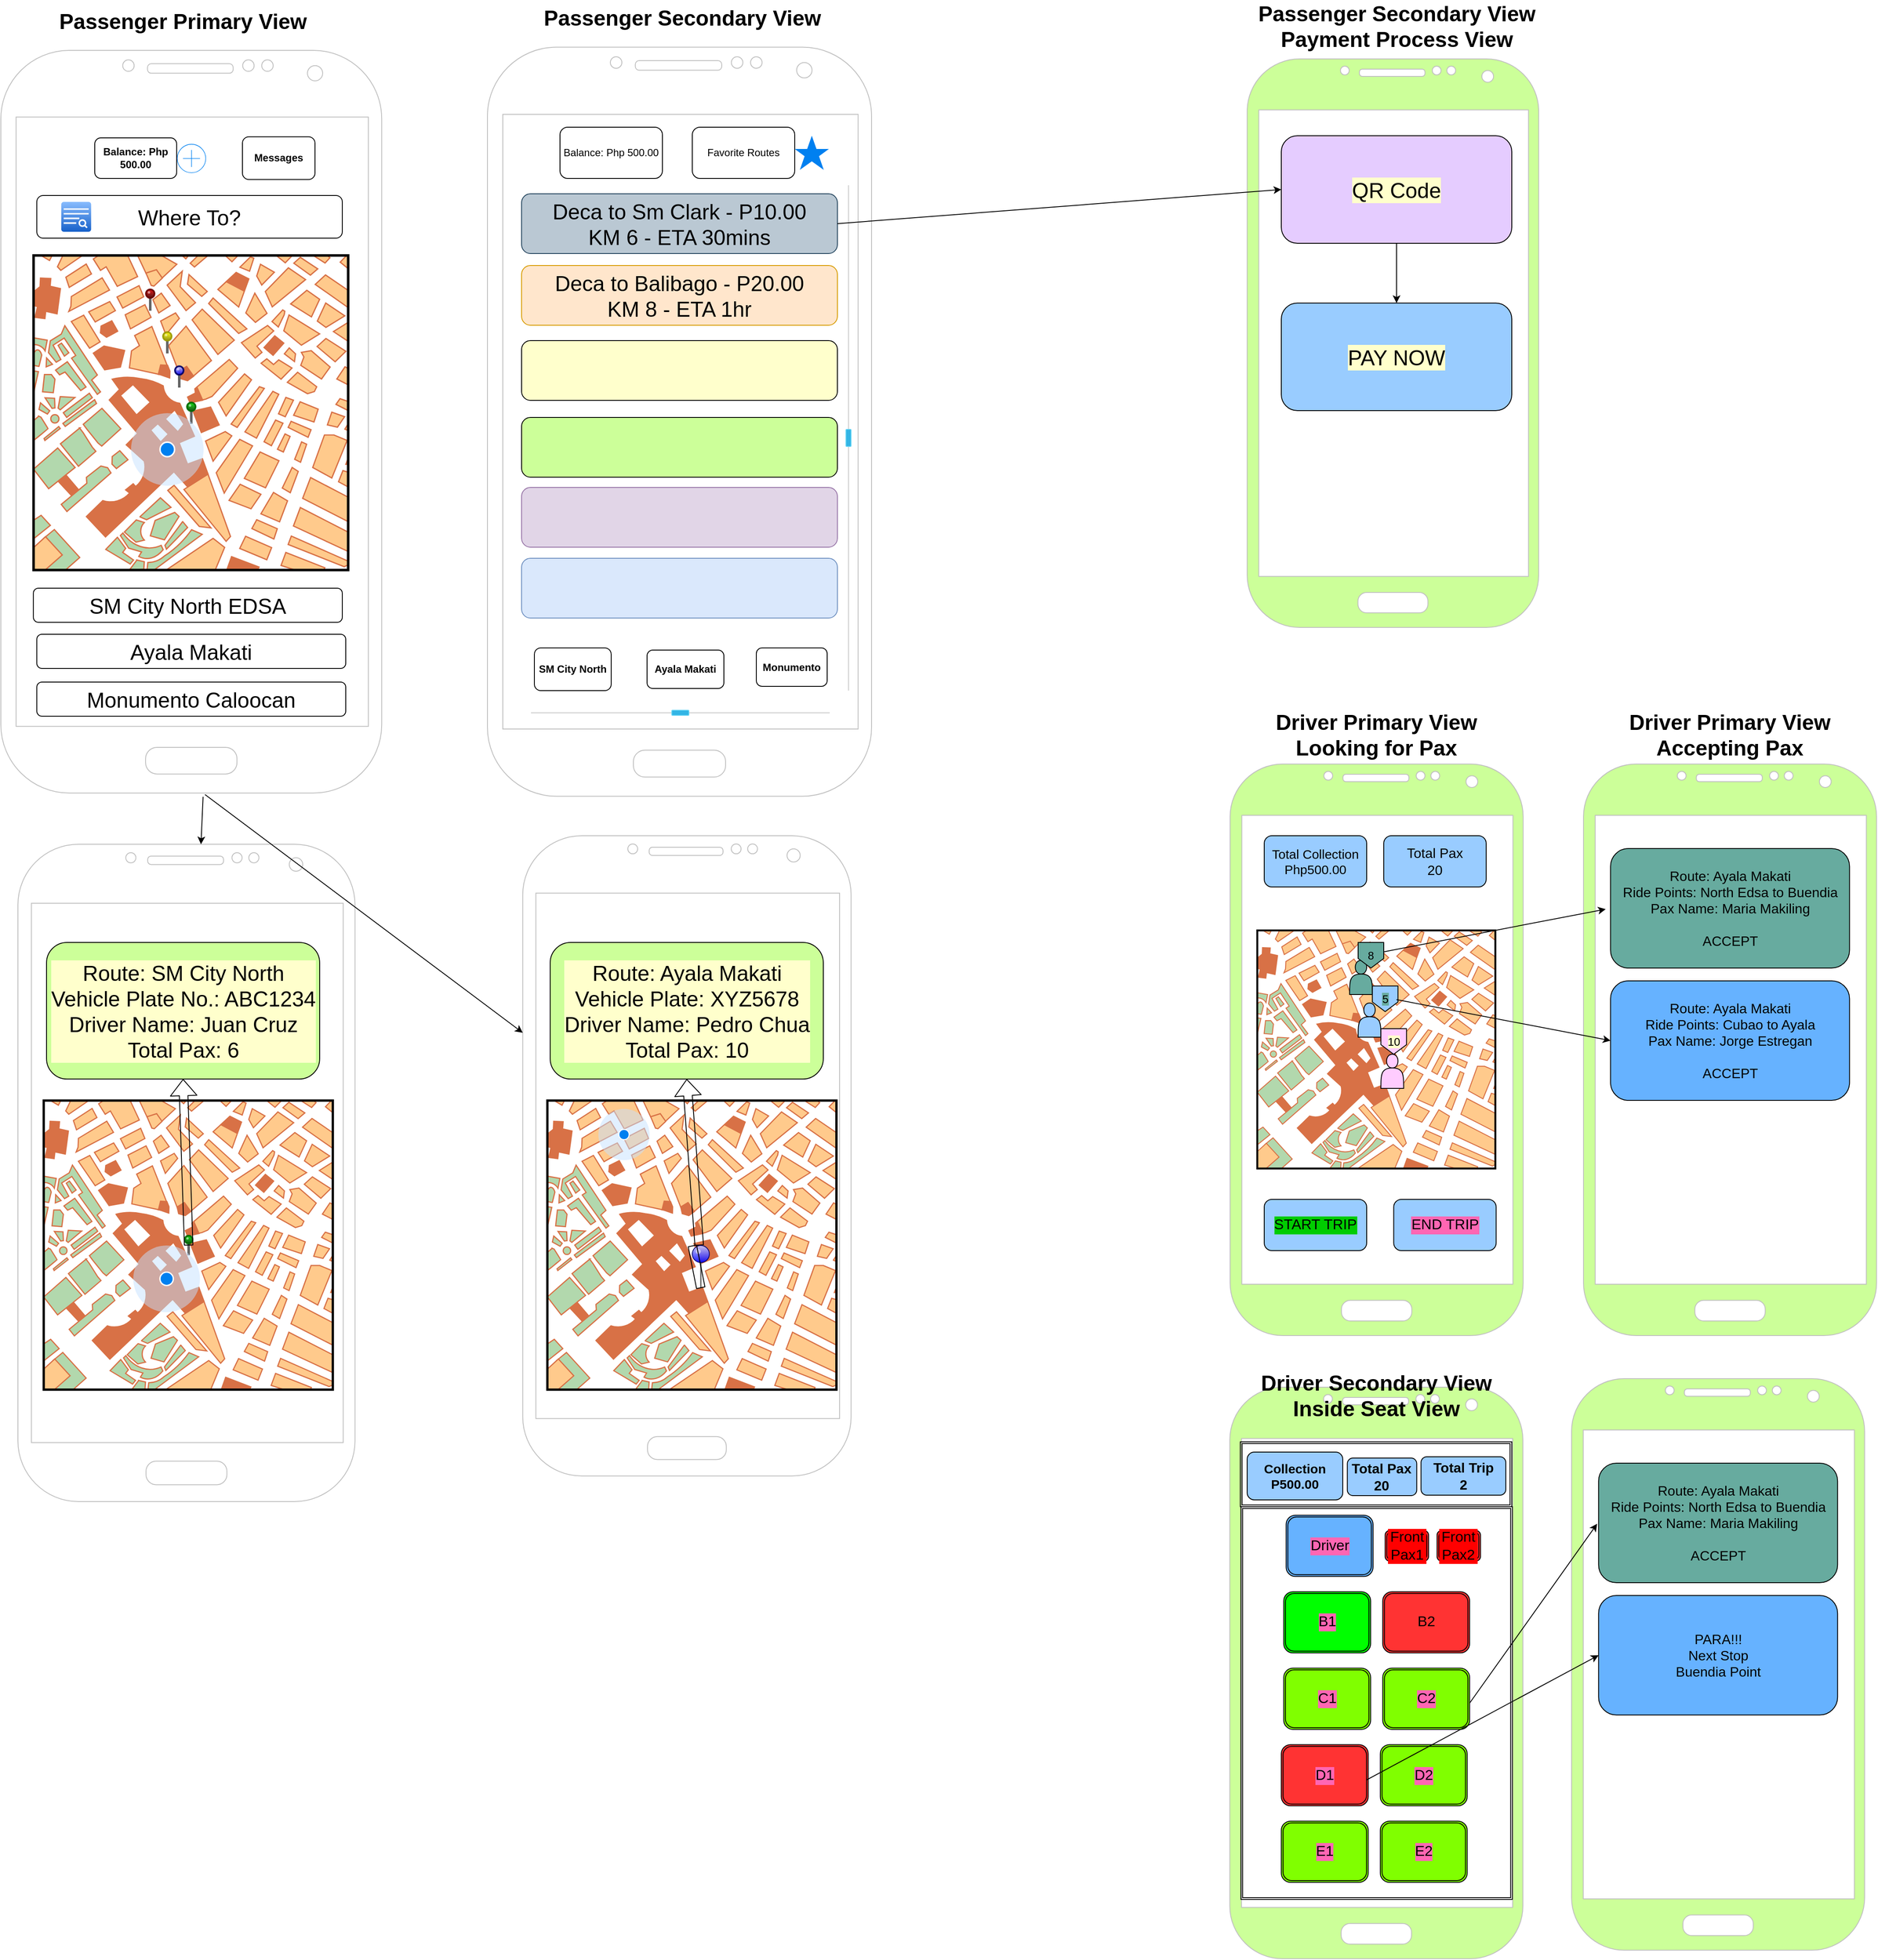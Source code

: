 <mxfile version="14.9.3" type="github">
  <diagram id="piDafpqhtRUU5qUU-vj8" name="Page-1">
    <mxGraphModel dx="1588" dy="2074" grid="1" gridSize="10" guides="1" tooltips="1" connect="1" arrows="1" fold="1" page="1" pageScale="1" pageWidth="827" pageHeight="1169" math="0" shadow="0">
      <root>
        <mxCell id="0" />
        <mxCell id="1" parent="0" />
        <mxCell id="x3bXPSNRKuim9LjTw-3l-4" value="" style="verticalLabelPosition=bottom;verticalAlign=top;html=1;shadow=0;dashed=0;strokeWidth=1;shape=mxgraph.android.phone2;strokeColor=#c0c0c0;" parent="1" vertex="1">
          <mxGeometry x="250" y="-1086" width="446.15" height="870" as="geometry" />
        </mxCell>
        <mxCell id="x3bXPSNRKuim9LjTw-3l-10" value="" style="group" parent="1" vertex="1" connectable="0">
          <mxGeometry x="288.08" y="-846" width="370" height="370" as="geometry" />
        </mxCell>
        <mxCell id="x3bXPSNRKuim9LjTw-3l-5" value="" style="verticalLabelPosition=bottom;shadow=0;dashed=0;align=center;html=1;verticalAlign=top;strokeWidth=1;shape=mxgraph.mockup.misc.map;" parent="x3bXPSNRKuim9LjTw-3l-10" vertex="1">
          <mxGeometry width="370" height="370" as="geometry" />
        </mxCell>
        <mxCell id="x3bXPSNRKuim9LjTw-3l-6" value="" style="verticalLabelPosition=top;shadow=0;dashed=0;align=center;html=1;verticalAlign=bottom;strokeWidth=1;shape=mxgraph.mockup.misc.pin;fillColor2=#ccccff;fillColor3=#0000ff;strokeColor=#000066;" parent="x3bXPSNRKuim9LjTw-3l-10" vertex="1">
          <mxGeometry x="165.92" y="130" width="10" height="25" as="geometry" />
        </mxCell>
        <mxCell id="x3bXPSNRKuim9LjTw-3l-7" value="" style="verticalLabelPosition=top;shadow=0;dashed=0;align=center;html=1;verticalAlign=bottom;strokeWidth=1;shape=mxgraph.mockup.misc.pin;fillColor2=#ffff00;fillColor3=#888800;strokeColor=#999900;" parent="x3bXPSNRKuim9LjTw-3l-10" vertex="1">
          <mxGeometry x="151.92" y="90" width="10" height="25" as="geometry" />
        </mxCell>
        <mxCell id="x3bXPSNRKuim9LjTw-3l-8" value="" style="verticalLabelPosition=top;shadow=0;dashed=0;align=center;html=1;verticalAlign=bottom;strokeWidth=1;shape=mxgraph.mockup.misc.pin;fillColor2=#dd0000;fillColor3=#440000;strokeColor=#660000;" parent="x3bXPSNRKuim9LjTw-3l-10" vertex="1">
          <mxGeometry x="131.92" y="40" width="10" height="25" as="geometry" />
        </mxCell>
        <mxCell id="x3bXPSNRKuim9LjTw-3l-9" value="" style="verticalLabelPosition=top;shadow=0;dashed=0;align=center;html=1;verticalAlign=bottom;strokeWidth=1;shape=mxgraph.mockup.misc.pin;fillColor2=#00dd00;fillColor3=#004400;strokeColor=#006600;" parent="x3bXPSNRKuim9LjTw-3l-10" vertex="1">
          <mxGeometry x="180.0" y="172.5" width="10" height="25" as="geometry" />
        </mxCell>
        <mxCell id="udgCYuw0WRuSbdg0uXdK-47" value="" style="html=1;verticalLabelPosition=bottom;labelBackgroundColor=#ffffff;verticalAlign=top;shadow=0;dashed=0;strokeWidth=2;shape=mxgraph.ios7.misc.current_location;strokeColor=#ffffff;fillColor=#0080F0;fontSize=25;" vertex="1" parent="x3bXPSNRKuim9LjTw-3l-10">
          <mxGeometry x="114.42" y="185" width="85" height="85" as="geometry" />
        </mxCell>
        <mxCell id="udgCYuw0WRuSbdg0uXdK-1" value="Passenger Primary View" style="text;html=1;strokeColor=none;fillColor=none;align=center;verticalAlign=middle;whiteSpace=wrap;rounded=0;fontStyle=1;fontSize=25;" vertex="1" parent="1">
          <mxGeometry x="309" y="-1126" width="309" height="10" as="geometry" />
        </mxCell>
        <mxCell id="udgCYuw0WRuSbdg0uXdK-2" value="" style="verticalLabelPosition=bottom;verticalAlign=top;html=1;shadow=0;dashed=0;strokeWidth=1;shape=mxgraph.android.phone2;strokeColor=#c0c0c0;fontSize=25;" vertex="1" parent="1">
          <mxGeometry x="820" y="-1089.75" width="450" height="877.5" as="geometry" />
        </mxCell>
        <mxCell id="udgCYuw0WRuSbdg0uXdK-3" value="Balance: Php 500.00" style="rounded=1;whiteSpace=wrap;html=1;" vertex="1" parent="1">
          <mxGeometry x="905" y="-996" width="120" height="60" as="geometry" />
        </mxCell>
        <mxCell id="udgCYuw0WRuSbdg0uXdK-4" value="Deca to Sm Clark - P10.00&lt;br&gt;KM 6 - ETA 30mins" style="rounded=1;whiteSpace=wrap;html=1;fontSize=25;fillColor=#bac8d3;strokeColor=#23445d;" vertex="1" parent="1">
          <mxGeometry x="860" y="-918" width="370" height="70" as="geometry" />
        </mxCell>
        <mxCell id="udgCYuw0WRuSbdg0uXdK-5" value="Deca to Balibago - P20.00&lt;br&gt;KM 8 - ETA 1hr" style="rounded=1;whiteSpace=wrap;html=1;fontSize=25;fillColor=#ffe6cc;strokeColor=#d79b00;" vertex="1" parent="1">
          <mxGeometry x="860" y="-834" width="370" height="70" as="geometry" />
        </mxCell>
        <mxCell id="udgCYuw0WRuSbdg0uXdK-6" value="" style="rounded=1;whiteSpace=wrap;html=1;fontSize=25;labelBackgroundColor=#FFFFCC;noLabel=1;fontColor=none;fillColor=#FFFFCC;" vertex="1" parent="1">
          <mxGeometry x="860" y="-746" width="370" height="70" as="geometry" />
        </mxCell>
        <mxCell id="udgCYuw0WRuSbdg0uXdK-7" value="" style="rounded=1;whiteSpace=wrap;html=1;fontSize=25;fillColor=#CCFF99;" vertex="1" parent="1">
          <mxGeometry x="860" y="-656" width="370" height="70" as="geometry" />
        </mxCell>
        <mxCell id="udgCYuw0WRuSbdg0uXdK-8" value="" style="rounded=1;whiteSpace=wrap;html=1;fontSize=25;fillColor=#e1d5e7;strokeColor=#9673a6;" vertex="1" parent="1">
          <mxGeometry x="860" y="-574" width="370" height="70" as="geometry" />
        </mxCell>
        <mxCell id="udgCYuw0WRuSbdg0uXdK-9" value="" style="rounded=1;whiteSpace=wrap;html=1;fontSize=25;fillColor=#dae8fc;strokeColor=#6c8ebf;" vertex="1" parent="1">
          <mxGeometry x="860" y="-491" width="370" height="70" as="geometry" />
        </mxCell>
        <mxCell id="udgCYuw0WRuSbdg0uXdK-11" value="Passenger Secondary View" style="text;html=1;strokeColor=none;fillColor=none;align=center;verticalAlign=middle;whiteSpace=wrap;rounded=0;fontStyle=1;fontSize=25;" vertex="1" parent="1">
          <mxGeometry x="877" y="-1130" width="343" height="10" as="geometry" />
        </mxCell>
        <mxCell id="udgCYuw0WRuSbdg0uXdK-12" value="SM City North EDSA" style="rounded=1;whiteSpace=wrap;html=1;fontSize=25;" vertex="1" parent="1">
          <mxGeometry x="288.08" y="-456" width="361.92" height="40" as="geometry" />
        </mxCell>
        <mxCell id="udgCYuw0WRuSbdg0uXdK-13" value="Where To?" style="rounded=1;whiteSpace=wrap;html=1;fontSize=25;" vertex="1" parent="1">
          <mxGeometry x="292.12" y="-916" width="357.88" height="50" as="geometry" />
        </mxCell>
        <mxCell id="udgCYuw0WRuSbdg0uXdK-16" value="" style="verticalLabelPosition=bottom;verticalAlign=top;html=1;shadow=0;dashed=0;strokeWidth=1;shape=mxgraph.android.phone2;strokeColor=#c0c0c0;fontSize=25;" vertex="1" parent="1">
          <mxGeometry x="270" y="-156" width="394.87" height="770" as="geometry" />
        </mxCell>
        <mxCell id="udgCYuw0WRuSbdg0uXdK-18" value="" style="verticalLabelPosition=bottom;verticalAlign=top;html=1;shadow=0;dashed=0;strokeWidth=1;shape=mxgraph.android.phone2;strokeColor=#c0c0c0;fontSize=25;" vertex="1" parent="1">
          <mxGeometry x="861.38" y="-166" width="384.62" height="750" as="geometry" />
        </mxCell>
        <mxCell id="udgCYuw0WRuSbdg0uXdK-19" value="&lt;b&gt;SM City North&lt;/b&gt;" style="rounded=1;whiteSpace=wrap;html=1;" vertex="1" parent="1">
          <mxGeometry x="875" y="-386" width="90" height="50" as="geometry" />
        </mxCell>
        <mxCell id="udgCYuw0WRuSbdg0uXdK-20" value="&lt;b&gt;Ayala Makati&lt;/b&gt;" style="rounded=1;whiteSpace=wrap;html=1;" vertex="1" parent="1">
          <mxGeometry x="1007" y="-383.5" width="90" height="45" as="geometry" />
        </mxCell>
        <mxCell id="udgCYuw0WRuSbdg0uXdK-21" value="&lt;b&gt;Monumento&lt;/b&gt;" style="rounded=1;whiteSpace=wrap;html=1;" vertex="1" parent="1">
          <mxGeometry x="1135" y="-386" width="83" height="45" as="geometry" />
        </mxCell>
        <mxCell id="udgCYuw0WRuSbdg0uXdK-35" value="" style="verticalLabelPosition=bottom;verticalAlign=top;html=1;shadow=0;dashed=0;strokeWidth=1;shape=mxgraph.android.quickscroll3;dy=0.5;fillColor=#33b5e5;strokeColor=#66D5F5;fontSize=25;" vertex="1" parent="1">
          <mxGeometry x="1240" y="-928" width="6" height="592" as="geometry" />
        </mxCell>
        <mxCell id="udgCYuw0WRuSbdg0uXdK-37" value="Messages" style="rounded=1;whiteSpace=wrap;html=1;fontStyle=1" vertex="1" parent="1">
          <mxGeometry x="533" y="-984.75" width="85" height="50" as="geometry" />
        </mxCell>
        <mxCell id="udgCYuw0WRuSbdg0uXdK-38" value="Favorite Routes" style="rounded=1;whiteSpace=wrap;html=1;" vertex="1" parent="1">
          <mxGeometry x="1060" y="-996" width="120" height="60" as="geometry" />
        </mxCell>
        <mxCell id="udgCYuw0WRuSbdg0uXdK-39" value="" style="verticalLabelPosition=bottom;verticalAlign=top;html=1;shadow=0;dashed=0;strokeWidth=1;shape=mxgraph.android.quickscroll3;dy=0.5;fillColor=#33b5e5;strokeColor=#66D5F5;fontSize=25;rotation=90;" vertex="1" parent="1">
          <mxGeometry x="1043" y="-485" width="6" height="350" as="geometry" />
        </mxCell>
        <mxCell id="udgCYuw0WRuSbdg0uXdK-46" value="" style="verticalLabelPosition=bottom;verticalAlign=top;html=1;shadow=0;dashed=0;strokeWidth=1;shape=mxgraph.ios.iSortFindIcon;fillColor=#8BbEff;fillColor2=#135Ec8;strokeColor=#ffffff;fontSize=25;" vertex="1" parent="1">
          <mxGeometry x="320" y="-909.25" width="36.5" height="36.5" as="geometry" />
        </mxCell>
        <mxCell id="udgCYuw0WRuSbdg0uXdK-52" value="Monumento Caloocan" style="rounded=1;whiteSpace=wrap;html=1;fontSize=25;" vertex="1" parent="1">
          <mxGeometry x="292.12" y="-346" width="361.92" height="40" as="geometry" />
        </mxCell>
        <mxCell id="udgCYuw0WRuSbdg0uXdK-54" value="" style="html=1;verticalLabelPosition=bottom;labelBackgroundColor=#ffffff;verticalAlign=top;shadow=0;dashed=0;strokeWidth=2;shape=mxgraph.ios7.misc.star;fillColor=#0080f0;strokeColor=none;fontSize=25;" vertex="1" parent="1">
          <mxGeometry x="1180" y="-986" width="40" height="40" as="geometry" />
        </mxCell>
        <mxCell id="udgCYuw0WRuSbdg0uXdK-53" value="Ayala Makati" style="rounded=1;whiteSpace=wrap;html=1;fontSize=25;" vertex="1" parent="1">
          <mxGeometry x="292.12" y="-402" width="361.92" height="40" as="geometry" />
        </mxCell>
        <mxCell id="udgCYuw0WRuSbdg0uXdK-55" value="" style="group" vertex="1" connectable="0" parent="1">
          <mxGeometry x="360" y="-983.5" width="130" height="47.5" as="geometry" />
        </mxCell>
        <mxCell id="x3bXPSNRKuim9LjTw-3l-11" value="Balance: Php 500.00" style="rounded=1;whiteSpace=wrap;html=1;fontStyle=1" parent="udgCYuw0WRuSbdg0uXdK-55" vertex="1">
          <mxGeometry width="95.96" height="47.5" as="geometry" />
        </mxCell>
        <mxCell id="udgCYuw0WRuSbdg0uXdK-51" value="" style="html=1;verticalLabelPosition=bottom;labelBackgroundColor=#ffffff;verticalAlign=top;shadow=0;dashed=0;strokeWidth=2;shape=mxgraph.ios7.misc.increase;strokeColor=#0080f0;fontSize=25;" vertex="1" parent="udgCYuw0WRuSbdg0uXdK-55">
          <mxGeometry x="96.67" y="7.5" width="33.33" height="33.33" as="geometry" />
        </mxCell>
        <mxCell id="udgCYuw0WRuSbdg0uXdK-56" value="Route: SM City North&lt;br&gt;Vehicle Plate No.: ABC1234&lt;br&gt;Driver Name: Juan Cruz&lt;br&gt;Total Pax: 6" style="rounded=1;whiteSpace=wrap;html=1;labelBackgroundColor=#FFFFCC;fontSize=25;fontColor=none;fillColor=#CCFF99;" vertex="1" parent="1">
          <mxGeometry x="303.5" y="-41" width="320" height="160" as="geometry" />
        </mxCell>
        <mxCell id="udgCYuw0WRuSbdg0uXdK-60" value="" style="group" vertex="1" connectable="0" parent="1">
          <mxGeometry x="300" y="144" width="340" height="340" as="geometry" />
        </mxCell>
        <mxCell id="udgCYuw0WRuSbdg0uXdK-57" value="" style="verticalLabelPosition=bottom;shadow=0;dashed=0;align=center;html=1;verticalAlign=top;strokeWidth=1;shape=mxgraph.mockup.misc.map;" vertex="1" parent="udgCYuw0WRuSbdg0uXdK-60">
          <mxGeometry width="340.0" height="340" as="geometry" />
        </mxCell>
        <mxCell id="udgCYuw0WRuSbdg0uXdK-58" value="" style="verticalLabelPosition=top;shadow=0;dashed=0;align=center;html=1;verticalAlign=bottom;strokeWidth=1;shape=mxgraph.mockup.misc.pin;fillColor2=#00dd00;fillColor3=#004400;strokeColor=#006600;" vertex="1" parent="udgCYuw0WRuSbdg0uXdK-60">
          <mxGeometry x="165.405" y="158.514" width="9.189" height="22.973" as="geometry" />
        </mxCell>
        <mxCell id="udgCYuw0WRuSbdg0uXdK-59" value="" style="html=1;verticalLabelPosition=bottom;labelBackgroundColor=#ffffff;verticalAlign=top;shadow=0;dashed=0;strokeWidth=2;shape=mxgraph.ios7.misc.current_location;strokeColor=#ffffff;fillColor=#0080F0;fontSize=25;" vertex="1" parent="udgCYuw0WRuSbdg0uXdK-60">
          <mxGeometry x="105.143" y="170" width="78.108" height="78.108" as="geometry" />
        </mxCell>
        <mxCell id="udgCYuw0WRuSbdg0uXdK-61" value="" style="shape=flexArrow;endArrow=classic;html=1;fontSize=25;fontColor=none;entryX=0.5;entryY=1;entryDx=0;entryDy=0;" edge="1" parent="udgCYuw0WRuSbdg0uXdK-60" target="udgCYuw0WRuSbdg0uXdK-56">
          <mxGeometry width="50" height="50" relative="1" as="geometry">
            <mxPoint x="170" y="170" as="sourcePoint" />
            <mxPoint x="200" y="60" as="targetPoint" />
          </mxGeometry>
        </mxCell>
        <mxCell id="udgCYuw0WRuSbdg0uXdK-62" value="Route: Ayala Makati&lt;br&gt;Vehicle Plate: XYZ5678&lt;br&gt;Driver Name: Pedro Chua&lt;br&gt;Total Pax: 10" style="rounded=1;whiteSpace=wrap;html=1;labelBackgroundColor=#FFFFCC;fontSize=25;fontColor=none;fillColor=#CCFF99;" vertex="1" parent="1">
          <mxGeometry x="893.5" y="-41" width="320" height="160" as="geometry" />
        </mxCell>
        <mxCell id="udgCYuw0WRuSbdg0uXdK-63" value="" style="verticalLabelPosition=bottom;shadow=0;dashed=0;align=center;html=1;verticalAlign=top;strokeWidth=1;shape=mxgraph.mockup.misc.map;" vertex="1" parent="1">
          <mxGeometry x="890" y="144" width="340.0" height="340" as="geometry" />
        </mxCell>
        <mxCell id="udgCYuw0WRuSbdg0uXdK-64" value="" style="shape=flexArrow;endArrow=classic;html=1;fontSize=25;fontColor=none;entryX=0.5;entryY=1;entryDx=0;entryDy=0;startArrow=none;" edge="1" parent="1" target="udgCYuw0WRuSbdg0uXdK-62" source="udgCYuw0WRuSbdg0uXdK-65">
          <mxGeometry width="50" height="50" relative="1" as="geometry">
            <mxPoint x="1060" y="314" as="sourcePoint" />
            <mxPoint x="840" y="-486" as="targetPoint" />
          </mxGeometry>
        </mxCell>
        <mxCell id="udgCYuw0WRuSbdg0uXdK-65" value="" style="verticalLabelPosition=top;html=1;shadow=0;dashed=0;verticalAlign=bottom;strokeWidth=1;shape=mxgraph.ios.iPin;fillColor2=#ccccff;fillColor3=#0000ff;strokeColor=#000066;labelBackgroundColor=#FFFFCC;fontSize=25;fontColor=none;fillColor=#CCFF99;" vertex="1" parent="1">
          <mxGeometry x="1060" y="314" width="20" height="50" as="geometry" />
        </mxCell>
        <mxCell id="udgCYuw0WRuSbdg0uXdK-66" value="" style="shape=flexArrow;endArrow=none;html=1;fontSize=25;fontColor=none;entryX=0.5;entryY=1;entryDx=0;entryDy=0;" edge="1" parent="1" target="udgCYuw0WRuSbdg0uXdK-65">
          <mxGeometry width="50" height="50" relative="1" as="geometry">
            <mxPoint x="1060.0" y="314" as="sourcePoint" />
            <mxPoint x="1053.5" y="119" as="targetPoint" />
          </mxGeometry>
        </mxCell>
        <mxCell id="udgCYuw0WRuSbdg0uXdK-68" value="" style="html=1;verticalLabelPosition=bottom;labelBackgroundColor=#ffffff;verticalAlign=top;shadow=0;dashed=0;strokeWidth=2;shape=mxgraph.ios7.misc.current_location;strokeColor=#ffffff;fillColor=#0080F0;fontSize=25;fontColor=none;" vertex="1" parent="1">
          <mxGeometry x="950" y="154" width="60" height="60" as="geometry" />
        </mxCell>
        <mxCell id="udgCYuw0WRuSbdg0uXdK-69" value="" style="endArrow=classic;html=1;fontSize=25;fontColor=none;exitX=0.531;exitY=1.005;exitDx=0;exitDy=0;exitPerimeter=0;" edge="1" parent="1" source="x3bXPSNRKuim9LjTw-3l-4" target="udgCYuw0WRuSbdg0uXdK-16">
          <mxGeometry width="50" height="50" relative="1" as="geometry">
            <mxPoint x="710" y="-66" as="sourcePoint" />
            <mxPoint x="760" y="-116" as="targetPoint" />
          </mxGeometry>
        </mxCell>
        <mxCell id="udgCYuw0WRuSbdg0uXdK-70" value="" style="endArrow=classic;html=1;fontSize=25;fontColor=none;exitX=0.536;exitY=1.002;exitDx=0;exitDy=0;exitPerimeter=0;" edge="1" parent="1" source="x3bXPSNRKuim9LjTw-3l-4" target="udgCYuw0WRuSbdg0uXdK-18">
          <mxGeometry width="50" height="50" relative="1" as="geometry">
            <mxPoint x="496.906" y="-201.65" as="sourcePoint" />
            <mxPoint x="494.447" y="-146" as="targetPoint" />
          </mxGeometry>
        </mxCell>
        <mxCell id="udgCYuw0WRuSbdg0uXdK-71" value="" style="verticalLabelPosition=bottom;verticalAlign=top;html=1;shadow=0;dashed=0;strokeWidth=1;shape=mxgraph.android.phone2;strokeColor=#c0c0c0;labelBackgroundColor=#FFFFCC;fontSize=25;fontColor=none;fillColor=#CCFF99;" vertex="1" parent="1">
          <mxGeometry x="2104" y="-250" width="343.34" height="669.5" as="geometry" />
        </mxCell>
        <mxCell id="udgCYuw0WRuSbdg0uXdK-72" value="" style="verticalLabelPosition=bottom;verticalAlign=top;html=1;shadow=0;dashed=0;strokeWidth=1;shape=mxgraph.android.phone2;strokeColor=#c0c0c0;labelBackgroundColor=#FFFFCC;fontSize=25;fontColor=none;fillColor=#CCFF99;" vertex="1" parent="1">
          <mxGeometry x="1710" y="-1076" width="341.54" height="666" as="geometry" />
        </mxCell>
        <mxCell id="udgCYuw0WRuSbdg0uXdK-73" value="QR Code" style="rounded=1;whiteSpace=wrap;html=1;labelBackgroundColor=#FFFFCC;fontSize=25;fontColor=none;fillColor=#E5CCFF;" vertex="1" parent="1">
          <mxGeometry x="1750" y="-986" width="270" height="126" as="geometry" />
        </mxCell>
        <mxCell id="udgCYuw0WRuSbdg0uXdK-74" value="" style="endArrow=classic;html=1;fontSize=25;fontColor=none;entryX=0;entryY=0.5;entryDx=0;entryDy=0;exitX=1;exitY=0.5;exitDx=0;exitDy=0;" edge="1" parent="1" source="udgCYuw0WRuSbdg0uXdK-4" target="udgCYuw0WRuSbdg0uXdK-73">
          <mxGeometry width="50" height="50" relative="1" as="geometry">
            <mxPoint x="1540" y="-760" as="sourcePoint" />
            <mxPoint x="1590" y="-810" as="targetPoint" />
          </mxGeometry>
        </mxCell>
        <mxCell id="udgCYuw0WRuSbdg0uXdK-76" value="PAY NOW" style="rounded=1;whiteSpace=wrap;html=1;labelBackgroundColor=#FFFFCC;fontSize=25;fontColor=none;fillColor=#99CCFF;" vertex="1" parent="1">
          <mxGeometry x="1750" y="-790" width="270" height="126" as="geometry" />
        </mxCell>
        <mxCell id="udgCYuw0WRuSbdg0uXdK-77" value="" style="endArrow=classic;html=1;fontSize=25;fontColor=none;entryX=0.5;entryY=0;entryDx=0;entryDy=0;exitX=0.5;exitY=1;exitDx=0;exitDy=0;" edge="1" parent="1" source="udgCYuw0WRuSbdg0uXdK-73" target="udgCYuw0WRuSbdg0uXdK-76">
          <mxGeometry width="50" height="50" relative="1" as="geometry">
            <mxPoint x="1540" y="-760" as="sourcePoint" />
            <mxPoint x="1590" y="-810" as="targetPoint" />
          </mxGeometry>
        </mxCell>
        <mxCell id="udgCYuw0WRuSbdg0uXdK-78" value="" style="verticalLabelPosition=bottom;verticalAlign=top;html=1;shadow=0;dashed=0;strokeWidth=1;shape=mxgraph.android.phone2;strokeColor=#c0c0c0;labelBackgroundColor=#FFFFCC;fontSize=25;fontColor=none;fillColor=#CCFF99;" vertex="1" parent="1">
          <mxGeometry x="1690" y="-250" width="343.34" height="669.5" as="geometry" />
        </mxCell>
        <mxCell id="udgCYuw0WRuSbdg0uXdK-79" value="" style="verticalLabelPosition=bottom;shadow=0;dashed=0;align=center;html=1;verticalAlign=top;strokeWidth=1;shape=mxgraph.mockup.misc.map;" vertex="1" parent="1">
          <mxGeometry x="1721.67" y="-55.25" width="280" height="280" as="geometry" />
        </mxCell>
        <mxCell id="udgCYuw0WRuSbdg0uXdK-80" value="Total Collection&lt;br style=&quot;font-size: 15px;&quot;&gt;Php500.00" style="rounded=1;whiteSpace=wrap;html=1;labelBackgroundColor=none;fontSize=15;fontColor=none;fillColor=#99CCFF;" vertex="1" parent="1">
          <mxGeometry x="1730" y="-166" width="120" height="60" as="geometry" />
        </mxCell>
        <mxCell id="udgCYuw0WRuSbdg0uXdK-81" value="Total Pax&lt;br style=&quot;font-size: 16px;&quot;&gt;20" style="rounded=1;whiteSpace=wrap;html=1;labelBackgroundColor=#99CCFF;fontSize=16;fontColor=none;fillColor=#99CCFF;" vertex="1" parent="1">
          <mxGeometry x="1870" y="-166" width="120" height="60" as="geometry" />
        </mxCell>
        <mxCell id="udgCYuw0WRuSbdg0uXdK-82" value="START TRIP" style="rounded=1;whiteSpace=wrap;html=1;labelBackgroundColor=#00CC00;fontSize=17;fontColor=none;fillColor=#99CCFF;" vertex="1" parent="1">
          <mxGeometry x="1730" y="260" width="120" height="60" as="geometry" />
        </mxCell>
        <mxCell id="udgCYuw0WRuSbdg0uXdK-83" value="END TRIP" style="rounded=1;whiteSpace=wrap;html=1;labelBackgroundColor=#FF66B3;fontSize=17;fontColor=none;fillColor=#99CCFF;" vertex="1" parent="1">
          <mxGeometry x="1881.67" y="260" width="120" height="60" as="geometry" />
        </mxCell>
        <mxCell id="udgCYuw0WRuSbdg0uXdK-84" value="" style="shape=actor;whiteSpace=wrap;html=1;labelBackgroundColor=#FFFFCC;fontSize=25;fontColor=none;fillColor=#67AB9F;" vertex="1" parent="1">
          <mxGeometry x="1830" y="-20" width="26.67" height="40" as="geometry" />
        </mxCell>
        <mxCell id="udgCYuw0WRuSbdg0uXdK-85" value="" style="shape=actor;whiteSpace=wrap;html=1;labelBackgroundColor=#FFFFCC;fontSize=25;fontColor=none;fillColor=#99CCFF;" vertex="1" parent="1">
          <mxGeometry x="1840" y="30" width="26.67" height="40" as="geometry" />
        </mxCell>
        <mxCell id="udgCYuw0WRuSbdg0uXdK-86" value="" style="shape=actor;whiteSpace=wrap;html=1;labelBackgroundColor=#FFFFCC;fontSize=25;fontColor=none;fillColor=#FFCCFF;" vertex="1" parent="1">
          <mxGeometry x="1866.67" y="90" width="26.67" height="40" as="geometry" />
        </mxCell>
        <mxCell id="udgCYuw0WRuSbdg0uXdK-87" value="&lt;font style=&quot;font-size: 13px;&quot;&gt;10&lt;/font&gt;" style="shape=offPageConnector;whiteSpace=wrap;html=1;labelBackgroundColor=#FFFFCC;fontSize=13;fontColor=none;fillColor=#FFCCFF;" vertex="1" parent="1">
          <mxGeometry x="1866.67" y="60" width="30" height="30" as="geometry" />
        </mxCell>
        <mxCell id="udgCYuw0WRuSbdg0uXdK-88" value="&lt;font style=&quot;font-size: 13px&quot;&gt;8&lt;/font&gt;" style="shape=offPageConnector;whiteSpace=wrap;html=1;labelBackgroundColor=#67AB9F;fontSize=13;fontColor=none;fillColor=#67AB9F;" vertex="1" parent="1">
          <mxGeometry x="1840" y="-41" width="30" height="30" as="geometry" />
        </mxCell>
        <mxCell id="udgCYuw0WRuSbdg0uXdK-89" value="&lt;font style=&quot;font-size: 13px&quot;&gt;5&lt;/font&gt;" style="shape=offPageConnector;whiteSpace=wrap;html=1;labelBackgroundColor=#67AB9F;fontSize=13;fontColor=none;fillColor=#99CCFF;" vertex="1" parent="1">
          <mxGeometry x="1856.67" y="10" width="30" height="30" as="geometry" />
        </mxCell>
        <mxCell id="udgCYuw0WRuSbdg0uXdK-90" value="Driver Primary View&lt;br&gt;Looking for Pax" style="text;html=1;strokeColor=none;fillColor=none;align=center;verticalAlign=middle;whiteSpace=wrap;rounded=0;fontStyle=1;fontSize=25;" vertex="1" parent="1">
          <mxGeometry x="1690" y="-290" width="343" height="10" as="geometry" />
        </mxCell>
        <mxCell id="udgCYuw0WRuSbdg0uXdK-91" value="&lt;font style=&quot;font-size: 16px;&quot;&gt;Route: Ayala Makati&lt;br style=&quot;font-size: 16px;&quot;&gt;Ride Points: North Edsa to Buendia&lt;br style=&quot;font-size: 16px;&quot;&gt;Pax Name: Maria Makiling&lt;br style=&quot;font-size: 16px;&quot;&gt;&lt;br style=&quot;font-size: 16px;&quot;&gt;ACCEPT&lt;/font&gt;" style="rounded=1;whiteSpace=wrap;html=1;labelBackgroundColor=#67AB9F;fontSize=16;fontColor=none;fillColor=#67AB9F;" vertex="1" parent="1">
          <mxGeometry x="2135.67" y="-151" width="280" height="140" as="geometry" />
        </mxCell>
        <mxCell id="udgCYuw0WRuSbdg0uXdK-92" value="" style="endArrow=classic;html=1;fontSize=16;fontColor=none;exitX=0.53;exitY=0.09;exitDx=0;exitDy=0;exitPerimeter=0;" edge="1" parent="1" source="udgCYuw0WRuSbdg0uXdK-79">
          <mxGeometry width="50" height="50" relative="1" as="geometry">
            <mxPoint x="2080" y="-30" as="sourcePoint" />
            <mxPoint x="2130" y="-80" as="targetPoint" />
          </mxGeometry>
        </mxCell>
        <mxCell id="udgCYuw0WRuSbdg0uXdK-93" value="&lt;font style=&quot;font-size: 16px&quot;&gt;Route: Ayala Makati&lt;br style=&quot;font-size: 16px&quot;&gt;Ride Points: Cubao to Ayala&lt;br style=&quot;font-size: 16px&quot;&gt;Pax Name: Jorge Estregan&lt;br style=&quot;font-size: 16px&quot;&gt;&lt;br style=&quot;font-size: 16px&quot;&gt;ACCEPT&lt;/font&gt;" style="rounded=1;whiteSpace=wrap;html=1;labelBackgroundColor=#66B2FF;fontSize=16;fontColor=none;fillColor=#66B2FF;" vertex="1" parent="1">
          <mxGeometry x="2135.67" y="4" width="280" height="140" as="geometry" />
        </mxCell>
        <mxCell id="udgCYuw0WRuSbdg0uXdK-94" value="" style="endArrow=classic;html=1;fontSize=16;fontColor=none;exitX=0.583;exitY=0.29;exitDx=0;exitDy=0;exitPerimeter=0;entryX=0;entryY=0.5;entryDx=0;entryDy=0;" edge="1" parent="1" source="udgCYuw0WRuSbdg0uXdK-79" target="udgCYuw0WRuSbdg0uXdK-93">
          <mxGeometry width="50" height="50" relative="1" as="geometry">
            <mxPoint x="1880.07" y="-20.05" as="sourcePoint" />
            <mxPoint x="2140" y="-70" as="targetPoint" />
          </mxGeometry>
        </mxCell>
        <mxCell id="udgCYuw0WRuSbdg0uXdK-95" value="Driver Primary View&lt;br&gt;Accepting Pax" style="text;html=1;strokeColor=none;fillColor=none;align=center;verticalAlign=middle;whiteSpace=wrap;rounded=0;fontStyle=1;fontSize=25;" vertex="1" parent="1">
          <mxGeometry x="2104" y="-290" width="343" height="10" as="geometry" />
        </mxCell>
        <mxCell id="udgCYuw0WRuSbdg0uXdK-96" value="Passenger Secondary View&lt;br&gt;Payment Process View" style="text;html=1;strokeColor=none;fillColor=none;align=center;verticalAlign=middle;whiteSpace=wrap;rounded=0;fontStyle=1;fontSize=25;" vertex="1" parent="1">
          <mxGeometry x="1713.5" y="-1120" width="343" height="10" as="geometry" />
        </mxCell>
        <mxCell id="udgCYuw0WRuSbdg0uXdK-97" value="" style="verticalLabelPosition=bottom;verticalAlign=top;html=1;shadow=0;dashed=0;strokeWidth=1;shape=mxgraph.android.phone2;strokeColor=#c0c0c0;labelBackgroundColor=#FFFFCC;fontSize=25;fontColor=none;fillColor=#CCFF99;" vertex="1" parent="1">
          <mxGeometry x="1689.66" y="480" width="343.34" height="669.5" as="geometry" />
        </mxCell>
        <mxCell id="udgCYuw0WRuSbdg0uXdK-109" value="" style="group" vertex="1" connectable="0" parent="1">
          <mxGeometry x="1750" y="630" width="233.34" height="430" as="geometry" />
        </mxCell>
        <mxCell id="udgCYuw0WRuSbdg0uXdK-98" value="B1" style="shape=ext;double=1;rounded=1;whiteSpace=wrap;html=1;labelBackgroundColor=#FF66B3;fontSize=17;fontColor=none;fillColor=#00FF00;" vertex="1" parent="udgCYuw0WRuSbdg0uXdK-109">
          <mxGeometry x="2.834" y="89.583" width="101.817" height="71.667" as="geometry" />
        </mxCell>
        <mxCell id="udgCYuw0WRuSbdg0uXdK-99" value="B2" style="shape=ext;double=1;rounded=1;whiteSpace=wrap;html=1;labelBackgroundColor=#FF3333;fontSize=17;fontColor=none;fillColor=#FF3333;" vertex="1" parent="udgCYuw0WRuSbdg0uXdK-109">
          <mxGeometry x="118.795" y="89.583" width="101.817" height="71.667" as="geometry" />
        </mxCell>
        <mxCell id="udgCYuw0WRuSbdg0uXdK-100" value="C1" style="shape=ext;double=1;rounded=1;whiteSpace=wrap;html=1;labelBackgroundColor=#FF66B3;fontSize=17;fontColor=none;fillColor=#80FF00;" vertex="1" parent="udgCYuw0WRuSbdg0uXdK-109">
          <mxGeometry x="2.834" y="179.167" width="101.817" height="71.667" as="geometry" />
        </mxCell>
        <mxCell id="udgCYuw0WRuSbdg0uXdK-101" value="C2" style="shape=ext;double=1;rounded=1;whiteSpace=wrap;html=1;labelBackgroundColor=#FF66B3;fontSize=17;fontColor=none;fillColor=#80FF00;" vertex="1" parent="udgCYuw0WRuSbdg0uXdK-109">
          <mxGeometry x="118.795" y="179.167" width="101.817" height="71.667" as="geometry" />
        </mxCell>
        <mxCell id="udgCYuw0WRuSbdg0uXdK-102" value="D1" style="shape=ext;double=1;rounded=1;whiteSpace=wrap;html=1;labelBackgroundColor=#FF66B3;fontSize=17;fontColor=none;fillColor=#FF3333;" vertex="1" parent="udgCYuw0WRuSbdg0uXdK-109">
          <mxGeometry y="268.75" width="101.817" height="71.667" as="geometry" />
        </mxCell>
        <mxCell id="udgCYuw0WRuSbdg0uXdK-103" value="D2" style="shape=ext;double=1;rounded=1;whiteSpace=wrap;html=1;labelBackgroundColor=#FF66B3;fontSize=17;fontColor=none;fillColor=#80FF00;" vertex="1" parent="udgCYuw0WRuSbdg0uXdK-109">
          <mxGeometry x="115.962" y="268.75" width="101.817" height="71.667" as="geometry" />
        </mxCell>
        <mxCell id="udgCYuw0WRuSbdg0uXdK-104" value="E1" style="shape=ext;double=1;rounded=1;whiteSpace=wrap;html=1;labelBackgroundColor=#FF66B3;fontSize=17;fontColor=none;fillColor=#80FF00;" vertex="1" parent="udgCYuw0WRuSbdg0uXdK-109">
          <mxGeometry y="358.333" width="101.817" height="71.667" as="geometry" />
        </mxCell>
        <mxCell id="udgCYuw0WRuSbdg0uXdK-105" value="E2" style="shape=ext;double=1;rounded=1;whiteSpace=wrap;html=1;labelBackgroundColor=#FF66B3;fontSize=17;fontColor=none;fillColor=#80FF00;" vertex="1" parent="udgCYuw0WRuSbdg0uXdK-109">
          <mxGeometry x="115.962" y="358.333" width="101.817" height="71.667" as="geometry" />
        </mxCell>
        <mxCell id="udgCYuw0WRuSbdg0uXdK-106" value="Driver" style="shape=ext;double=1;rounded=1;whiteSpace=wrap;html=1;labelBackgroundColor=#FF66B3;fontSize=17;fontColor=none;fillColor=#66B2FF;" vertex="1" parent="udgCYuw0WRuSbdg0uXdK-109">
          <mxGeometry x="5.659" width="101.817" height="71.667" as="geometry" />
        </mxCell>
        <mxCell id="udgCYuw0WRuSbdg0uXdK-107" value="Front Pax1" style="shape=ext;double=1;rounded=1;whiteSpace=wrap;html=1;labelBackgroundColor=#FF0000;fontSize=17;fontColor=none;fillColor=#FF3333;" vertex="1" parent="udgCYuw0WRuSbdg0uXdK-109">
          <mxGeometry x="121.621" y="17.917" width="50.909" height="35.833" as="geometry" />
        </mxCell>
        <mxCell id="udgCYuw0WRuSbdg0uXdK-108" value="Front Pax2" style="shape=ext;double=1;rounded=1;whiteSpace=wrap;html=1;labelBackgroundColor=#FF0000;fontSize=17;fontColor=none;fillColor=#FF3333;" vertex="1" parent="udgCYuw0WRuSbdg0uXdK-109">
          <mxGeometry x="182.431" y="17.917" width="50.909" height="35.833" as="geometry" />
        </mxCell>
        <mxCell id="udgCYuw0WRuSbdg0uXdK-110" value="Collection&lt;br&gt;P500.00" style="rounded=1;whiteSpace=wrap;html=1;labelBackgroundColor=none;fontSize=15;fontColor=none;fillColor=#99CCFF;fontStyle=1" vertex="1" parent="1">
          <mxGeometry x="1710" y="556" width="112" height="56" as="geometry" />
        </mxCell>
        <mxCell id="udgCYuw0WRuSbdg0uXdK-111" value="Total Pax&lt;br style=&quot;font-size: 16px;&quot;&gt;20" style="rounded=1;whiteSpace=wrap;html=1;labelBackgroundColor=#99CCFF;fontSize=16;fontColor=none;fillColor=#99CCFF;fontStyle=1" vertex="1" parent="1">
          <mxGeometry x="1827.34" y="563" width="81.33" height="44" as="geometry" />
        </mxCell>
        <mxCell id="udgCYuw0WRuSbdg0uXdK-112" value="Total Trip&lt;br style=&quot;font-size: 16px&quot;&gt;2" style="rounded=1;whiteSpace=wrap;html=1;labelBackgroundColor=#99CCFF;fontSize=16;fontColor=none;fillColor=#99CCFF;fontStyle=1" vertex="1" parent="1">
          <mxGeometry x="1913.67" y="561.5" width="99.33" height="45" as="geometry" />
        </mxCell>
        <mxCell id="udgCYuw0WRuSbdg0uXdK-113" value="" style="shape=ext;double=1;rounded=0;whiteSpace=wrap;html=1;labelBackgroundColor=none;fontSize=17;fontColor=none;fillColor=none;" vertex="1" parent="1">
          <mxGeometry x="1702" y="544" width="318" height="76" as="geometry" />
        </mxCell>
        <mxCell id="udgCYuw0WRuSbdg0uXdK-114" value="" style="shape=ext;double=1;rounded=0;whiteSpace=wrap;html=1;labelBackgroundColor=none;fontSize=17;fontColor=none;fillColor=none;" vertex="1" parent="1">
          <mxGeometry x="1702.67" y="620" width="318" height="460" as="geometry" />
        </mxCell>
        <mxCell id="udgCYuw0WRuSbdg0uXdK-115" value="Driver Secondary View&lt;br&gt;Inside Seat View" style="text;html=1;strokeColor=none;fillColor=none;align=center;verticalAlign=middle;whiteSpace=wrap;rounded=0;fontStyle=1;fontSize=25;" vertex="1" parent="1">
          <mxGeometry x="1689.5" y="484" width="343" height="10" as="geometry" />
        </mxCell>
        <mxCell id="udgCYuw0WRuSbdg0uXdK-116" value="" style="verticalLabelPosition=bottom;verticalAlign=top;html=1;shadow=0;dashed=0;strokeWidth=1;shape=mxgraph.android.phone2;strokeColor=#c0c0c0;labelBackgroundColor=#FFFFCC;fontSize=25;fontColor=none;fillColor=#CCFF99;" vertex="1" parent="1">
          <mxGeometry x="2090" y="470" width="343.34" height="669.5" as="geometry" />
        </mxCell>
        <mxCell id="udgCYuw0WRuSbdg0uXdK-117" value="&lt;font style=&quot;font-size: 16px;&quot;&gt;Route: Ayala Makati&lt;br style=&quot;font-size: 16px;&quot;&gt;Ride Points: North Edsa to Buendia&lt;br style=&quot;font-size: 16px;&quot;&gt;Pax Name: Maria Makiling&lt;br style=&quot;font-size: 16px;&quot;&gt;&lt;br style=&quot;font-size: 16px;&quot;&gt;ACCEPT&lt;/font&gt;" style="rounded=1;whiteSpace=wrap;html=1;labelBackgroundColor=#67AB9F;fontSize=16;fontColor=none;fillColor=#67AB9F;" vertex="1" parent="1">
          <mxGeometry x="2121.67" y="569" width="280" height="140" as="geometry" />
        </mxCell>
        <mxCell id="udgCYuw0WRuSbdg0uXdK-118" value="PARA!!!&lt;br&gt;Next Stop&lt;br&gt;Buendia Point" style="rounded=1;whiteSpace=wrap;html=1;labelBackgroundColor=#66B2FF;fontSize=16;fontColor=none;fillColor=#66B2FF;" vertex="1" parent="1">
          <mxGeometry x="2121.67" y="724" width="280" height="140" as="geometry" />
        </mxCell>
        <mxCell id="udgCYuw0WRuSbdg0uXdK-119" value="" style="endArrow=classic;html=1;fontSize=17;fontColor=none;" edge="1" parent="1">
          <mxGeometry width="50" height="50" relative="1" as="geometry">
            <mxPoint x="1970.67" y="850" as="sourcePoint" />
            <mxPoint x="2120" y="640" as="targetPoint" />
          </mxGeometry>
        </mxCell>
        <mxCell id="udgCYuw0WRuSbdg0uXdK-121" value="" style="endArrow=classic;html=1;fontSize=17;fontColor=none;entryX=0;entryY=0.5;entryDx=0;entryDy=0;" edge="1" parent="1" target="udgCYuw0WRuSbdg0uXdK-118">
          <mxGeometry width="50" height="50" relative="1" as="geometry">
            <mxPoint x="1850.0" y="940" as="sourcePoint" />
            <mxPoint x="2009.33" y="720" as="targetPoint" />
          </mxGeometry>
        </mxCell>
      </root>
    </mxGraphModel>
  </diagram>
</mxfile>

